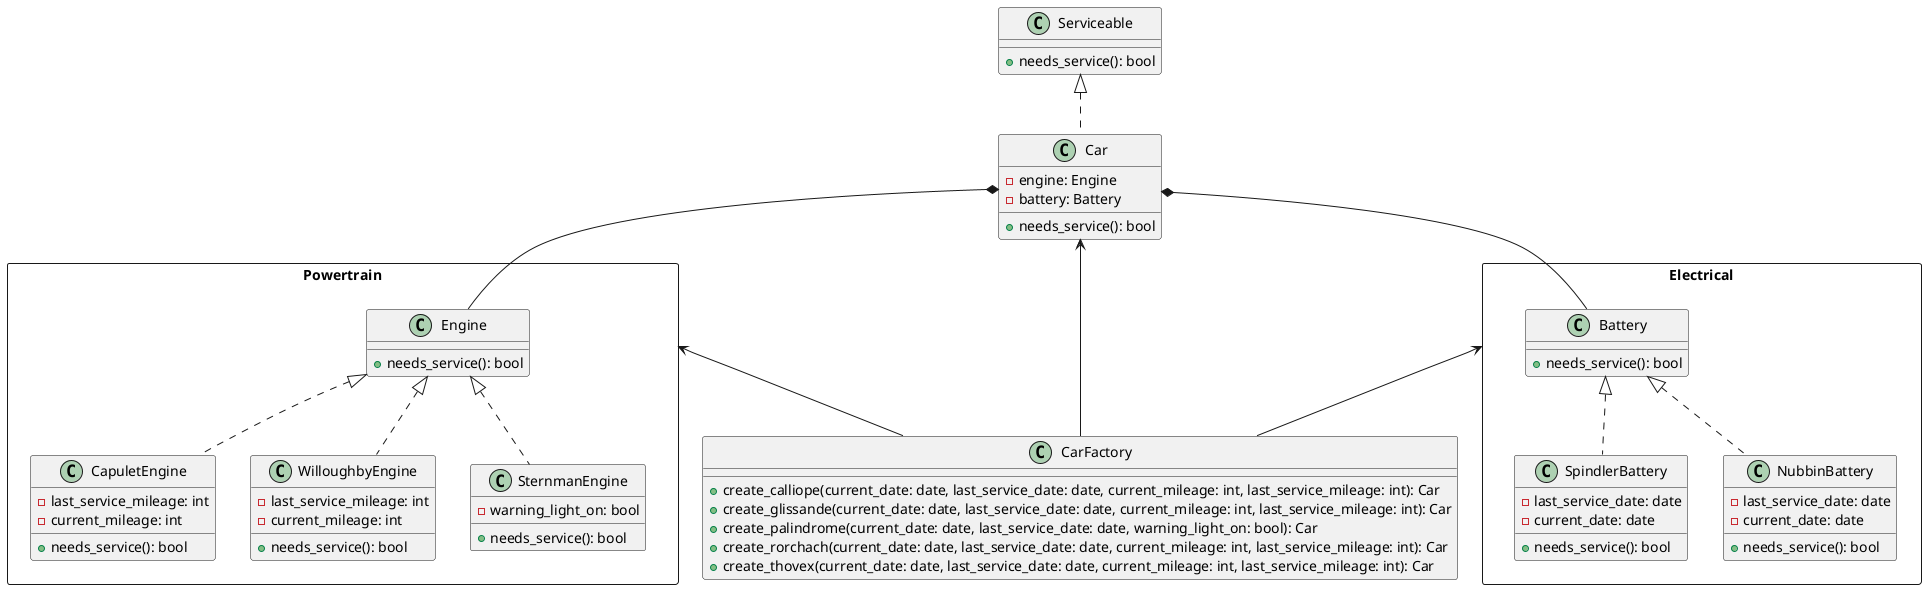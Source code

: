 @startuml

class CarFactory {
    +create_calliope(current_date: date, last_service_date: date, current_mileage: int, last_service_mileage: int): Car
    +create_glissande(current_date: date, last_service_date: date, current_mileage: int, last_service_mileage: int): Car
    +create_palindrome(current_date: date, last_service_date: date, warning_light_on: bool): Car
    +create_rorchach(current_date: date, last_service_date: date, current_mileage: int, last_service_mileage: int): Car
    +create_thovex(current_date: date, last_service_date: date, current_mileage: int, last_service_mileage: int): Car
}

package Powertrain <<Rectangle>> {
    class Engine {
        +needs_service(): bool
    }
    class CapuletEngine {
        -last_service_mileage: int
        -current_mileage: int
        +needs_service(): bool
    }
    class WilloughbyEngine {
        -last_service_mileage: int
        -current_mileage: int
        +needs_service(): bool
    }
    class SternmanEngine {
        -warning_light_on: bool
        +needs_service(): bool
    }

    Engine <|.. CapuletEngine
    Engine <|.. WilloughbyEngine
    Engine <|.. SternmanEngine
}

package Electrical <<Rectangle>> {
    class Battery {
        +needs_service(): bool
    }
    class SpindlerBattery {
        -last_service_date: date
        -current_date: date
        +needs_service(): bool
    }
    class NubbinBattery {
        -last_service_date: date
        -current_date: date
        +needs_service(): bool
    }

    Battery <|.. SpindlerBattery
    Battery <|.. NubbinBattery
}

class Car {
    -engine: Engine
    -battery: Battery
    +needs_service(): bool
}

Electrical <-- CarFactory
Powertrain <-- CarFactory
Car <-- CarFactory

Car *-- Engine
Car *-- Battery

class Serviceable {
    +needs_service(): bool
}

Serviceable <|.. Car

@enduml
